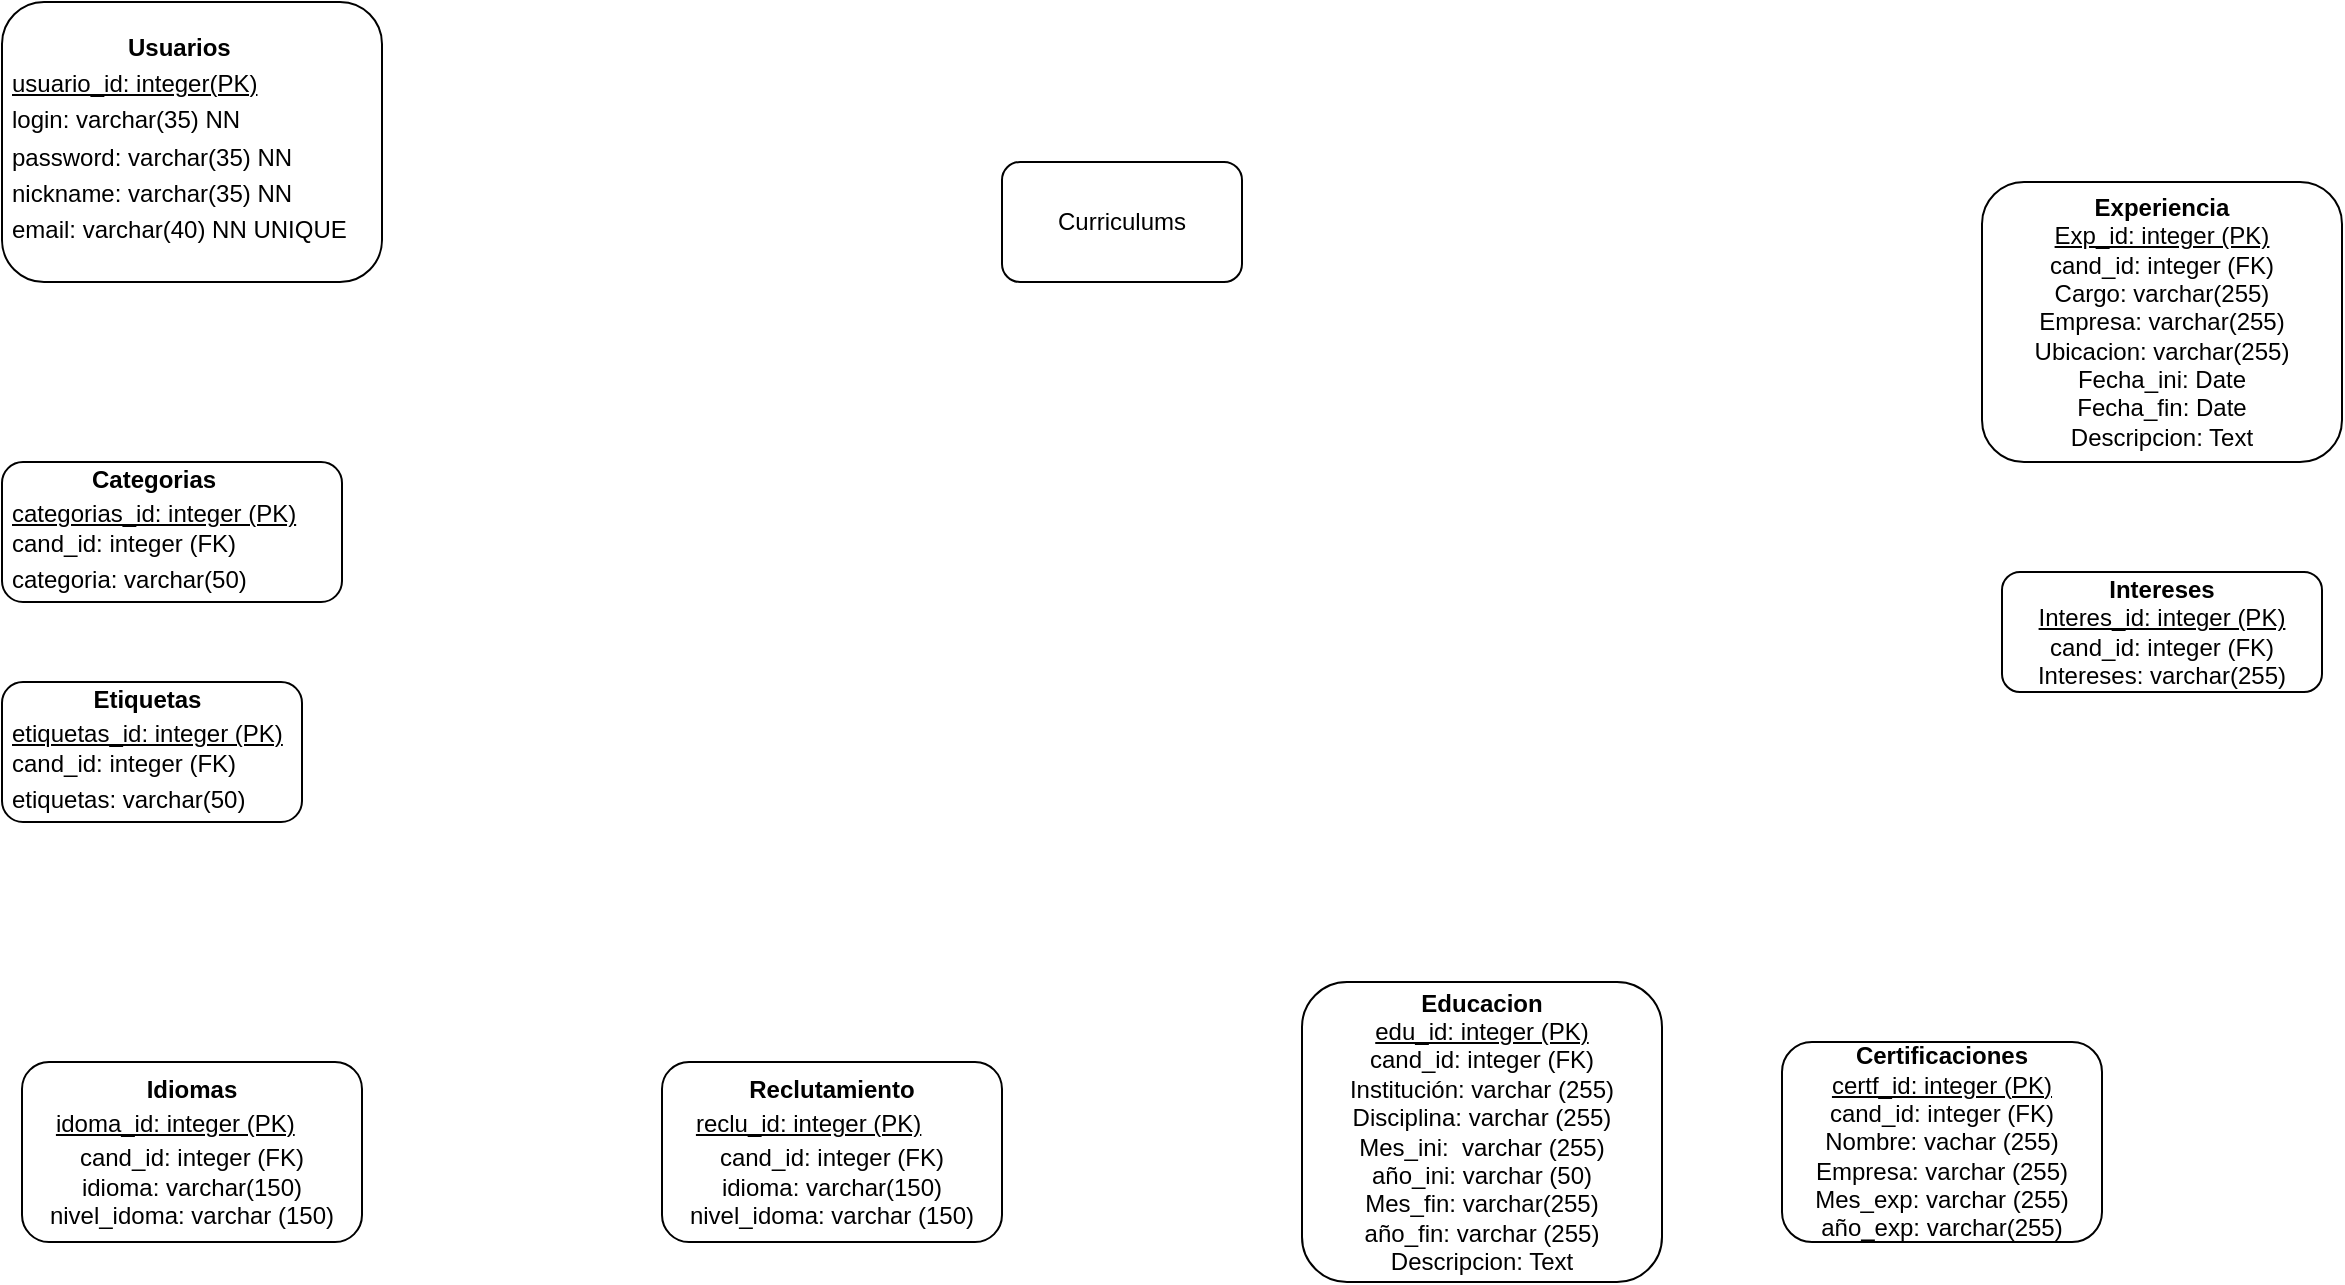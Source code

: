 <mxfile version="19.0.3" type="github">
  <diagram id="7cCDwksuUV1M2PXKsDtS" name="Page-1">
    <mxGraphModel dx="418" dy="713" grid="1" gridSize="10" guides="1" tooltips="1" connect="1" arrows="1" fold="1" page="1" pageScale="1" pageWidth="827" pageHeight="1169" math="0" shadow="0">
      <root>
        <mxCell id="0" />
        <mxCell id="1" parent="0" />
        <mxCell id="clIJVs1NPhCd1CZDtegX-2" value="&lt;div style=&quot;text-align: center;&quot;&gt;&lt;b style=&quot;background-color: initial;&quot;&gt;Usuarios&lt;/b&gt;&lt;/div&gt;&lt;table&gt;&lt;tbody&gt;&lt;tr&gt;&lt;td&gt;&lt;u&gt;usuario_id: integer(PK)&lt;/u&gt;&lt;/td&gt;&lt;/tr&gt;&lt;tr&gt;&lt;td&gt;login: varchar(35) NN&lt;/td&gt;&lt;/tr&gt;&lt;tr&gt;&lt;td&gt;password: varchar(35) NN&lt;/td&gt;&lt;/tr&gt;&lt;tr&gt;&lt;td&gt;nickname: varchar(35) NN&lt;/td&gt;&lt;/tr&gt;&lt;tr&gt;&lt;td&gt;email: varchar(40) NN UNIQUE&lt;/td&gt;&lt;/tr&gt;&lt;/tbody&gt;&lt;/table&gt;" style="rounded=1;whiteSpace=wrap;html=1;align=left;" parent="1" vertex="1">
          <mxGeometry x="60" y="310" width="190" height="140" as="geometry" />
        </mxCell>
        <mxCell id="clIJVs1NPhCd1CZDtegX-3" value="&lt;div style=&quot;text-align: center;&quot;&gt;&lt;span style=&quot;background-color: initial;&quot;&gt;&lt;b&gt;Categorias&lt;/b&gt;&lt;/span&gt;&lt;/div&gt;&lt;table style=&quot;&quot;&gt;&lt;tbody&gt;&lt;tr&gt;&lt;td&gt;&lt;u&gt;categorias_id: integer (PK)&lt;br&gt;&lt;/u&gt;cand_id: integer (FK)&lt;br style=&quot;text-align: center;&quot;&gt;&lt;/td&gt;&lt;/tr&gt;&lt;tr&gt;&lt;td&gt;categoria: varchar(50)&lt;/td&gt;&lt;/tr&gt;&lt;/tbody&gt;&lt;/table&gt;" style="rounded=1;whiteSpace=wrap;html=1;align=left;" parent="1" vertex="1">
          <mxGeometry x="60" y="540" width="170" height="70" as="geometry" />
        </mxCell>
        <mxCell id="clIJVs1NPhCd1CZDtegX-5" value="&lt;div style=&quot;text-align: center;&quot;&gt;&lt;span style=&quot;background-color: initial;&quot;&gt;&lt;b&gt;Etiquetas&lt;/b&gt;&lt;/span&gt;&lt;/div&gt;&lt;table&gt;&lt;tbody&gt;&lt;tr&gt;&lt;td&gt;&lt;u&gt;etiquetas_id: integer (PK)&lt;br&gt;&lt;/u&gt;cand_id: integer (FK)&lt;br style=&quot;text-align: center;&quot;&gt;&lt;/td&gt;&lt;/tr&gt;&lt;tr&gt;&lt;td&gt;etiquetas: varchar(50)&lt;/td&gt;&lt;/tr&gt;&lt;/tbody&gt;&lt;/table&gt;" style="rounded=1;whiteSpace=wrap;html=1;align=left;" parent="1" vertex="1">
          <mxGeometry x="60" y="650" width="150" height="70" as="geometry" />
        </mxCell>
        <mxCell id="clIJVs1NPhCd1CZDtegX-7" value="Curriculums&lt;br&gt;" style="rounded=1;whiteSpace=wrap;html=1;" parent="1" vertex="1">
          <mxGeometry x="560" y="390" width="120" height="60" as="geometry" />
        </mxCell>
        <mxCell id="clIJVs1NPhCd1CZDtegX-8" value="&lt;b&gt;Educacion&lt;/b&gt;&lt;br&gt;&lt;u&gt;edu_id: integer (PK)&lt;br&gt;&lt;/u&gt;cand_id: integer (FK)&lt;br&gt;Institución: varchar (255)&lt;br&gt;Disciplina: varchar (255)&lt;br&gt;Mes_ini:&amp;nbsp; varchar (255)&lt;br&gt;año_ini: varchar (50)&lt;br&gt;Mes_fin: varchar(255)&lt;br&gt;año_fin: varchar (255)&lt;br&gt;Descripcion: Text" style="rounded=1;whiteSpace=wrap;html=1;" parent="1" vertex="1">
          <mxGeometry x="710" y="800" width="180" height="150" as="geometry" />
        </mxCell>
        <mxCell id="clIJVs1NPhCd1CZDtegX-9" value="&lt;b&gt;Experiencia&lt;/b&gt;&lt;br&gt;&lt;u&gt;Exp_id: integer (PK)&lt;/u&gt;&lt;br&gt;cand_id: integer (FK)&lt;br&gt;Cargo: varchar(255)&lt;br&gt;Empresa: varchar(255)&lt;br&gt;Ubicacion: varchar(255)&lt;br&gt;Fecha_ini: Date&lt;br&gt;Fecha_fin: Date&lt;br&gt;Descripcion: Text" style="rounded=1;whiteSpace=wrap;html=1;" parent="1" vertex="1">
          <mxGeometry x="1050" y="400" width="180" height="140" as="geometry" />
        </mxCell>
        <mxCell id="clIJVs1NPhCd1CZDtegX-10" value="&lt;b&gt;Certificaciones&lt;br&gt;&lt;/b&gt;&lt;u&gt;certf_id: integer (PK)&lt;br&gt;&lt;/u&gt;cand_id: integer (FK)&lt;br&gt;Nombre: vachar (255)&lt;br&gt;Empresa: varchar (255)&lt;br&gt;Mes_exp: varchar (255)&lt;br&gt;año_exp: varchar(255)" style="rounded=1;whiteSpace=wrap;html=1;rotation=0;" parent="1" vertex="1">
          <mxGeometry x="950" y="830.0" width="160" height="100" as="geometry" />
        </mxCell>
        <mxCell id="clIJVs1NPhCd1CZDtegX-11" value="&lt;b&gt;Idiomas&lt;/b&gt;&lt;br&gt;&lt;table&gt;&lt;tbody&gt;&lt;tr&gt;&lt;td&gt;&lt;u&gt;idoma_id: integer (PK)&lt;/u&gt;&lt;/td&gt;&lt;/tr&gt;&lt;/tbody&gt;&lt;/table&gt;cand_id: integer (FK)&lt;br&gt;idioma: varchar(150)&lt;br&gt;nivel_idoma: varchar (150)" style="rounded=1;whiteSpace=wrap;html=1;" parent="1" vertex="1">
          <mxGeometry x="70" y="840" width="170" height="90" as="geometry" />
        </mxCell>
        <mxCell id="clIJVs1NPhCd1CZDtegX-12" value="&lt;b&gt;Intereses&lt;br&gt;&lt;/b&gt;&lt;u&gt;Interes_id: integer (PK)&lt;br&gt;&lt;/u&gt;cand_id: integer (FK)&lt;br&gt;Intereses: varchar(255)" style="rounded=1;whiteSpace=wrap;html=1;" parent="1" vertex="1">
          <mxGeometry x="1060" y="595" width="160" height="60" as="geometry" />
        </mxCell>
        <mxCell id="9CfJuzqwI8qOCM5cH8Lh-2" value="&lt;b&gt;Reclutamiento&lt;br&gt;&lt;/b&gt;&lt;table&gt;&lt;tbody&gt;&lt;tr&gt;&lt;td&gt;&lt;u&gt;reclu_id: integer (PK)&lt;/u&gt;&lt;/td&gt;&lt;/tr&gt;&lt;/tbody&gt;&lt;/table&gt;cand_id: integer (FK)&lt;br&gt;idioma: varchar(150)&lt;br&gt;nivel_idoma: varchar (150)" style="rounded=1;whiteSpace=wrap;html=1;" vertex="1" parent="1">
          <mxGeometry x="390" y="840" width="170" height="90" as="geometry" />
        </mxCell>
      </root>
    </mxGraphModel>
  </diagram>
</mxfile>
